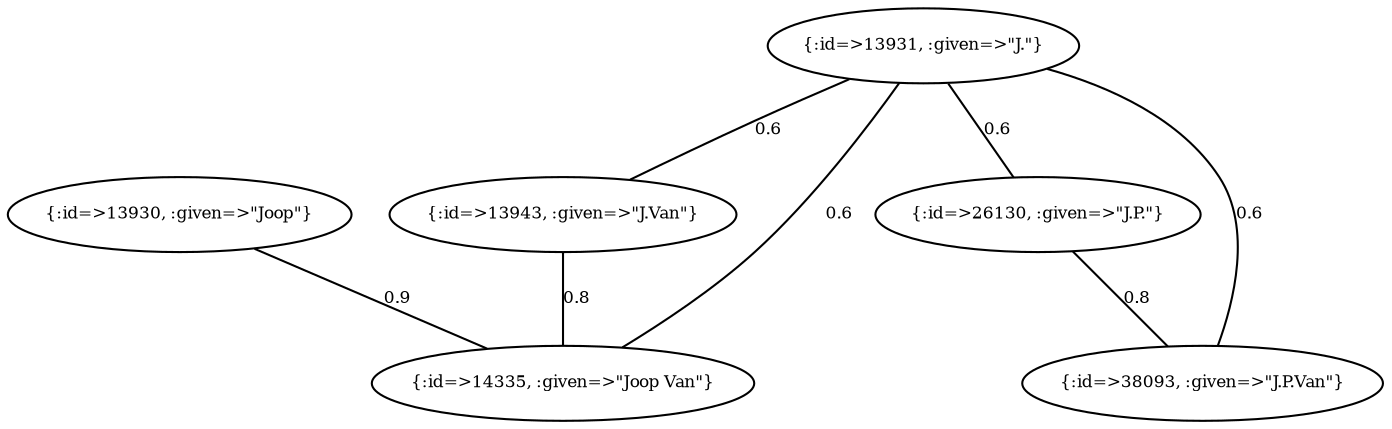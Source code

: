 graph Collector__WeightedGraph {
    "{:id=>13930, :given=>\"Joop\"}" [
        fontsize = 8,
        label = "{:id=>13930, :given=>\"Joop\"}"
    ]

    "{:id=>13931, :given=>\"J.\"}" [
        fontsize = 8,
        label = "{:id=>13931, :given=>\"J.\"}"
    ]

    "{:id=>13943, :given=>\"J.Van\"}" [
        fontsize = 8,
        label = "{:id=>13943, :given=>\"J.Van\"}"
    ]

    "{:id=>14335, :given=>\"Joop Van\"}" [
        fontsize = 8,
        label = "{:id=>14335, :given=>\"Joop Van\"}"
    ]

    "{:id=>26130, :given=>\"J.P.\"}" [
        fontsize = 8,
        label = "{:id=>26130, :given=>\"J.P.\"}"
    ]

    "{:id=>38093, :given=>\"J.P.Van\"}" [
        fontsize = 8,
        label = "{:id=>38093, :given=>\"J.P.Van\"}"
    ]

    "{:id=>13930, :given=>\"Joop\"}" -- "{:id=>14335, :given=>\"Joop Van\"}" [
        fontsize = 8,
        label = 0.9
    ]

    "{:id=>13931, :given=>\"J.\"}" -- "{:id=>13943, :given=>\"J.Van\"}" [
        fontsize = 8,
        label = 0.6
    ]

    "{:id=>13931, :given=>\"J.\"}" -- "{:id=>14335, :given=>\"Joop Van\"}" [
        fontsize = 8,
        label = 0.6
    ]

    "{:id=>13931, :given=>\"J.\"}" -- "{:id=>26130, :given=>\"J.P.\"}" [
        fontsize = 8,
        label = 0.6
    ]

    "{:id=>13931, :given=>\"J.\"}" -- "{:id=>38093, :given=>\"J.P.Van\"}" [
        fontsize = 8,
        label = 0.6
    ]

    "{:id=>13943, :given=>\"J.Van\"}" -- "{:id=>14335, :given=>\"Joop Van\"}" [
        fontsize = 8,
        label = 0.8
    ]

    "{:id=>26130, :given=>\"J.P.\"}" -- "{:id=>38093, :given=>\"J.P.Van\"}" [
        fontsize = 8,
        label = 0.8
    ]
}
